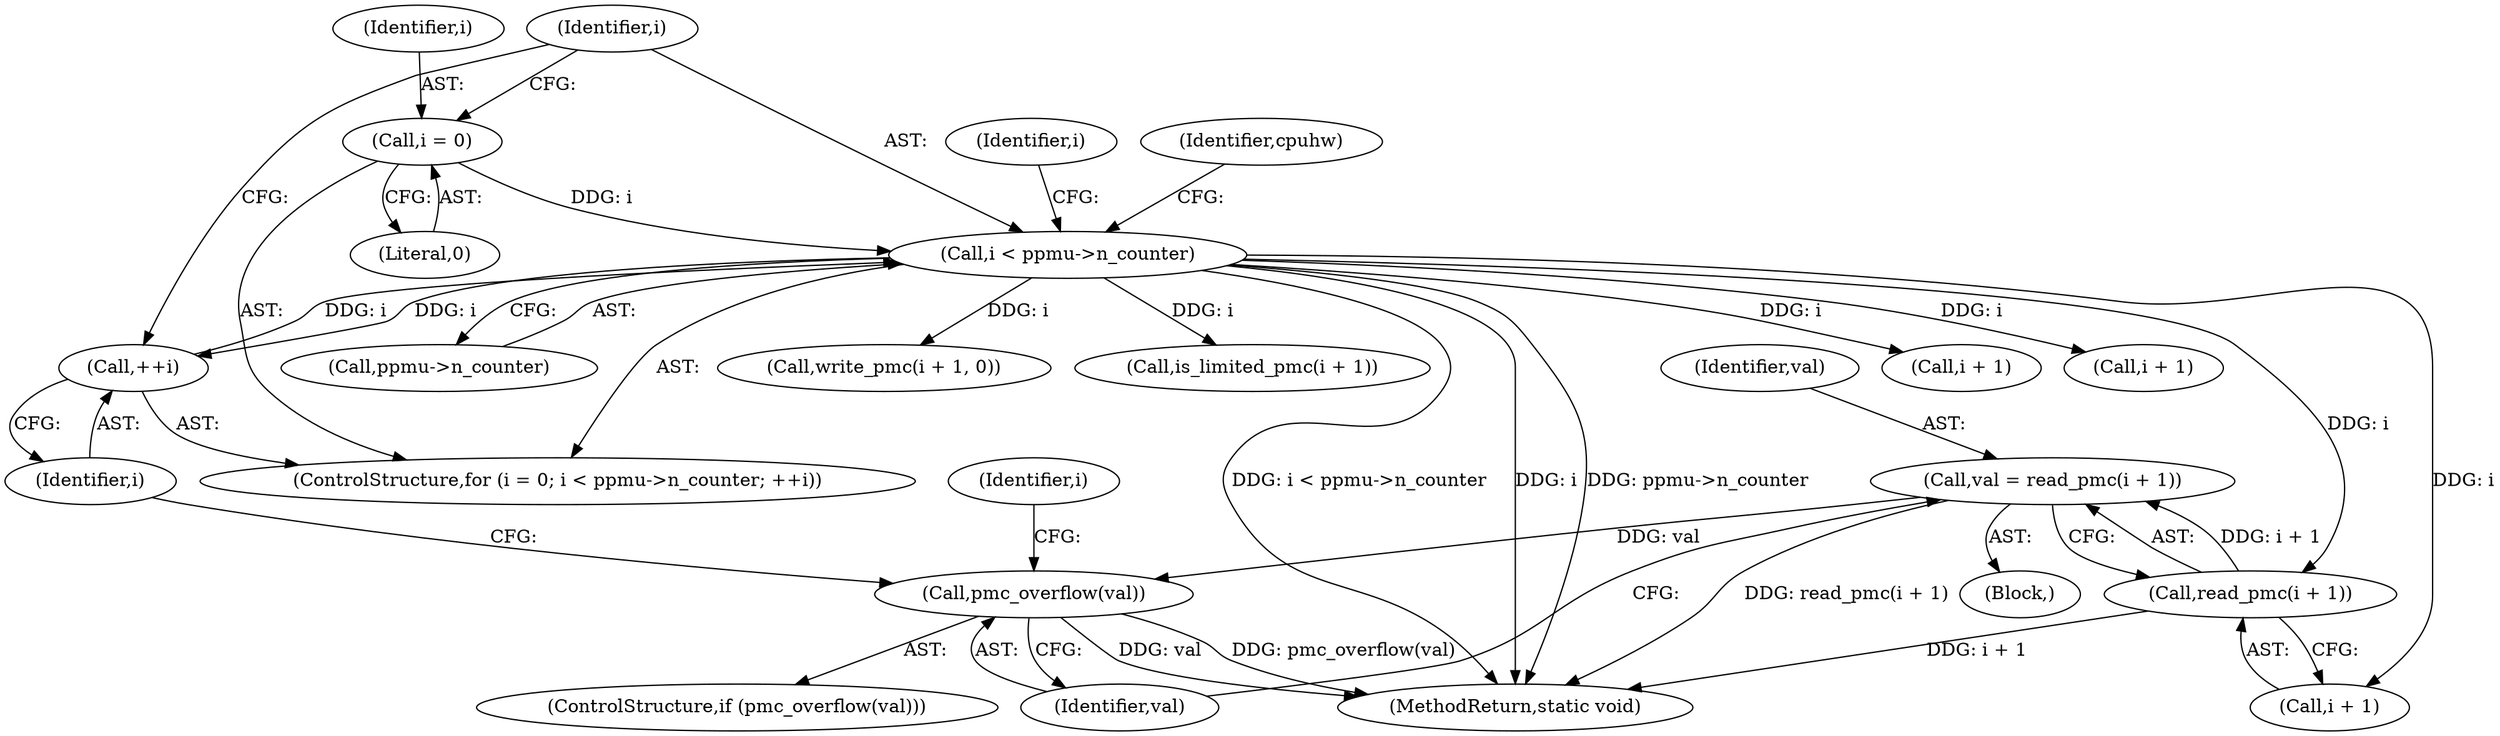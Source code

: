 digraph "0_linux_a8b0ca17b80e92faab46ee7179ba9e99ccb61233_15@API" {
"1000219" [label="(Call,val = read_pmc(i + 1))"];
"1000221" [label="(Call,read_pmc(i + 1))"];
"1000205" [label="(Call,i < ppmu->n_counter)"];
"1000202" [label="(Call,i = 0)"];
"1000210" [label="(Call,++i)"];
"1000226" [label="(Call,pmc_overflow(val))"];
"1000226" [label="(Call,pmc_overflow(val))"];
"1000206" [label="(Identifier,i)"];
"1000220" [label="(Identifier,val)"];
"1000219" [label="(Call,val = read_pmc(i + 1))"];
"1000204" [label="(Literal,0)"];
"1000221" [label="(Call,read_pmc(i + 1))"];
"1000225" [label="(ControlStructure,if (pmc_overflow(val)))"];
"1000212" [label="(Block,)"];
"1000205" [label="(Call,i < ppmu->n_counter)"];
"1000207" [label="(Call,ppmu->n_counter)"];
"1000230" [label="(Identifier,i)"];
"1000211" [label="(Identifier,i)"];
"1000227" [label="(Identifier,val)"];
"1000216" [label="(Identifier,i)"];
"1000222" [label="(Call,i + 1)"];
"1000210" [label="(Call,++i)"];
"1000228" [label="(Call,write_pmc(i + 1, 0))"];
"1000214" [label="(Call,is_limited_pmc(i + 1))"];
"1000201" [label="(ControlStructure,for (i = 0; i < ppmu->n_counter; ++i))"];
"1000203" [label="(Identifier,i)"];
"1000245" [label="(MethodReturn,static void)"];
"1000234" [label="(Identifier,cpuhw)"];
"1000202" [label="(Call,i = 0)"];
"1000215" [label="(Call,i + 1)"];
"1000229" [label="(Call,i + 1)"];
"1000219" -> "1000212"  [label="AST: "];
"1000219" -> "1000221"  [label="CFG: "];
"1000220" -> "1000219"  [label="AST: "];
"1000221" -> "1000219"  [label="AST: "];
"1000227" -> "1000219"  [label="CFG: "];
"1000219" -> "1000245"  [label="DDG: read_pmc(i + 1)"];
"1000221" -> "1000219"  [label="DDG: i + 1"];
"1000219" -> "1000226"  [label="DDG: val"];
"1000221" -> "1000222"  [label="CFG: "];
"1000222" -> "1000221"  [label="AST: "];
"1000221" -> "1000245"  [label="DDG: i + 1"];
"1000205" -> "1000221"  [label="DDG: i"];
"1000205" -> "1000201"  [label="AST: "];
"1000205" -> "1000207"  [label="CFG: "];
"1000206" -> "1000205"  [label="AST: "];
"1000207" -> "1000205"  [label="AST: "];
"1000216" -> "1000205"  [label="CFG: "];
"1000234" -> "1000205"  [label="CFG: "];
"1000205" -> "1000245"  [label="DDG: i < ppmu->n_counter"];
"1000205" -> "1000245"  [label="DDG: i"];
"1000205" -> "1000245"  [label="DDG: ppmu->n_counter"];
"1000202" -> "1000205"  [label="DDG: i"];
"1000210" -> "1000205"  [label="DDG: i"];
"1000205" -> "1000210"  [label="DDG: i"];
"1000205" -> "1000214"  [label="DDG: i"];
"1000205" -> "1000215"  [label="DDG: i"];
"1000205" -> "1000222"  [label="DDG: i"];
"1000205" -> "1000228"  [label="DDG: i"];
"1000205" -> "1000229"  [label="DDG: i"];
"1000202" -> "1000201"  [label="AST: "];
"1000202" -> "1000204"  [label="CFG: "];
"1000203" -> "1000202"  [label="AST: "];
"1000204" -> "1000202"  [label="AST: "];
"1000206" -> "1000202"  [label="CFG: "];
"1000210" -> "1000201"  [label="AST: "];
"1000210" -> "1000211"  [label="CFG: "];
"1000211" -> "1000210"  [label="AST: "];
"1000206" -> "1000210"  [label="CFG: "];
"1000226" -> "1000225"  [label="AST: "];
"1000226" -> "1000227"  [label="CFG: "];
"1000227" -> "1000226"  [label="AST: "];
"1000230" -> "1000226"  [label="CFG: "];
"1000211" -> "1000226"  [label="CFG: "];
"1000226" -> "1000245"  [label="DDG: val"];
"1000226" -> "1000245"  [label="DDG: pmc_overflow(val)"];
}
